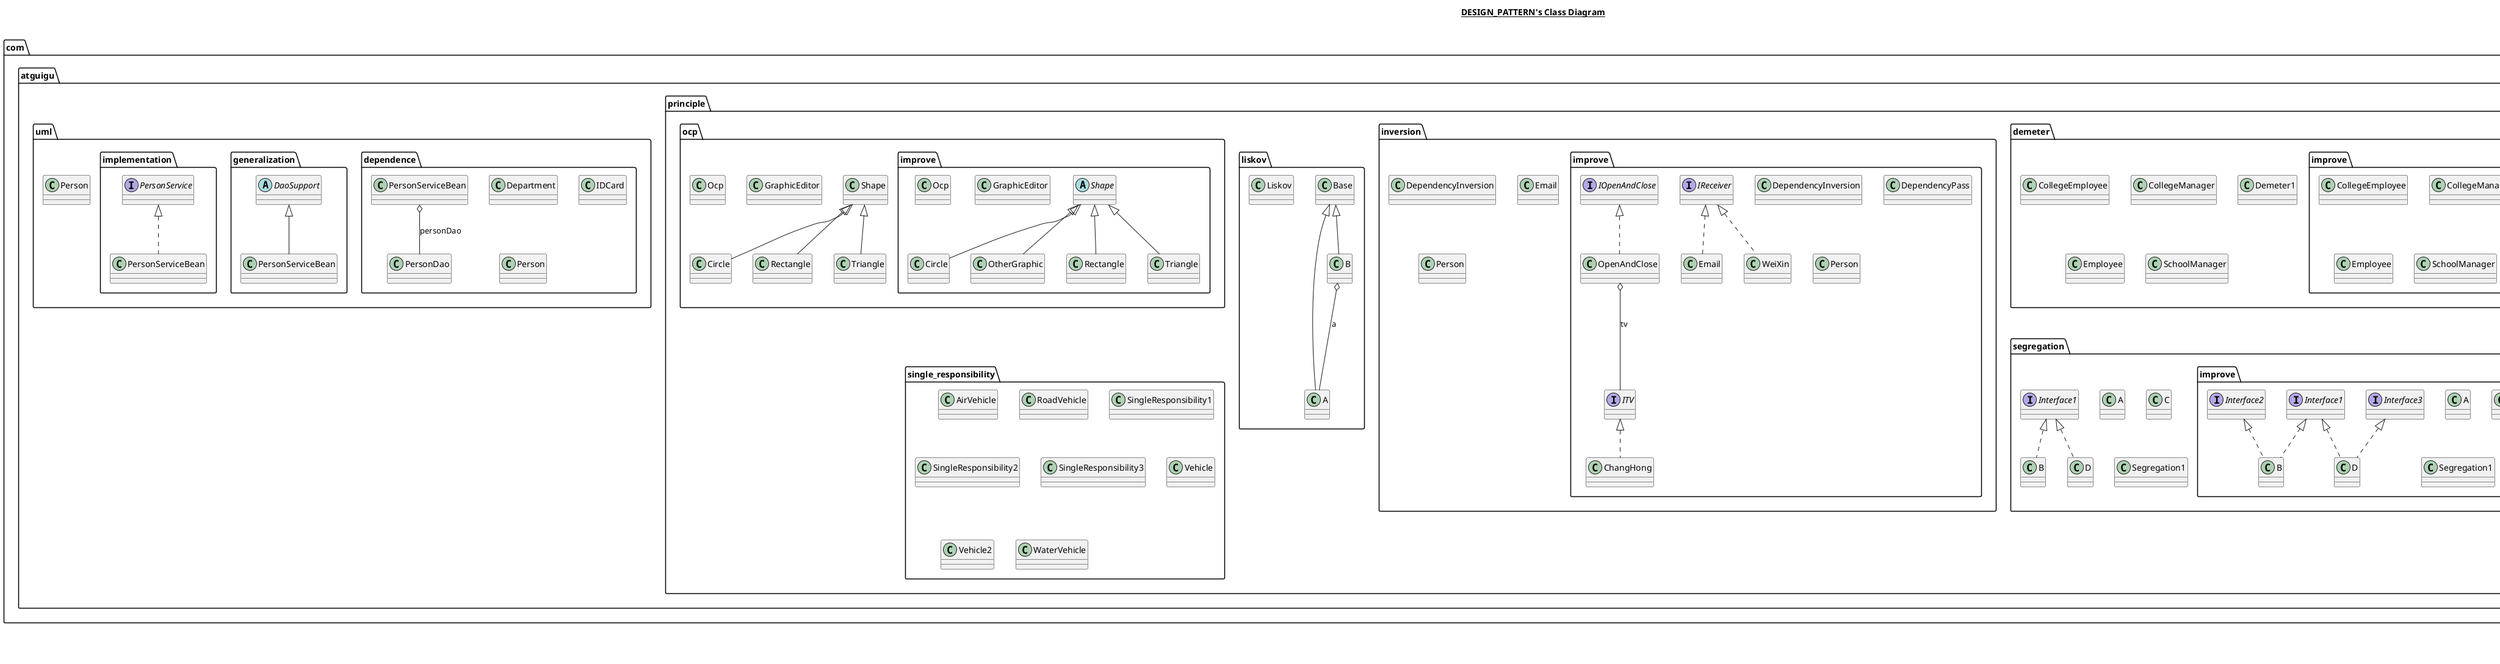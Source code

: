 @startuml

title __DESIGN_PATTERN's Class Diagram__\n

  namespace com.atguigu.principle.composite {
    class com.atguigu.principle.composite.A {
    }
  }
  

  namespace com.atguigu.principle.composite {
    class com.atguigu.principle.composite.B {
    }
  }
  

  namespace com.atguigu.principle.composite {
    namespace improve_aggregation {
      class com.atguigu.principle.composite.improve_aggregation.A {
      }
    }
  }
  

  namespace com.atguigu.principle.composite {
    namespace improve_aggregation {
      class com.atguigu.principle.composite.improve_aggregation.B {
      }
    }
  }
  

  namespace com.atguigu.principle.composite {
    namespace improve_composition {
      class com.atguigu.principle.composite.improve_composition.A {
      }
    }
  }
  

  namespace com.atguigu.principle.composite {
    namespace improve_composition {
      class com.atguigu.principle.composite.improve_composition.B {
      }
    }
  }
  

  namespace com.atguigu.principle.composite {
    namespace improve_dependency {
      class com.atguigu.principle.composite.improve_dependency.A {
      }
    }
  }
  

  namespace com.atguigu.principle.composite {
    namespace improve_dependency {
      class com.atguigu.principle.composite.improve_dependency.B {
      }
    }
  }
  

  namespace com.atguigu.principle.demeter {
    class com.atguigu.principle.demeter.CollegeEmployee {
    }
  }
  

  namespace com.atguigu.principle.demeter {
    class com.atguigu.principle.demeter.CollegeManager {
    }
  }
  

  namespace com.atguigu.principle.demeter {
    class com.atguigu.principle.demeter.Demeter1 {
    }
  }
  

  namespace com.atguigu.principle.demeter {
    class com.atguigu.principle.demeter.Employee {
    }
  }
  

  namespace com.atguigu.principle.demeter {
    class com.atguigu.principle.demeter.SchoolManager {
    }
  }
  

  namespace com.atguigu.principle.demeter {
    namespace improve {
      class com.atguigu.principle.demeter.improve.CollegeEmployee {
      }
    }
  }
  

  namespace com.atguigu.principle.demeter {
    namespace improve {
      class com.atguigu.principle.demeter.improve.CollegeManager {
      }
    }
  }
  

  namespace com.atguigu.principle.demeter {
    namespace improve {
      class com.atguigu.principle.demeter.improve.Demeter1 {
      }
    }
  }
  

  namespace com.atguigu.principle.demeter {
    namespace improve {
      class com.atguigu.principle.demeter.improve.Employee {
      }
    }
  }
  

  namespace com.atguigu.principle.demeter {
    namespace improve {
      class com.atguigu.principle.demeter.improve.SchoolManager {
      }
    }
  }
  

  namespace com.atguigu.principle.inversion {
    class com.atguigu.principle.inversion.DependencyInversion {
    }
  }
  

  namespace com.atguigu.principle.inversion {
    class com.atguigu.principle.inversion.Email {
    }
  }
  

  namespace com.atguigu.principle.inversion {
    class com.atguigu.principle.inversion.Person {
    }
  }
  

  namespace com.atguigu.principle.inversion {
    namespace improve {
      class com.atguigu.principle.inversion.improve.ChangHong {
      }
    }
  }
  

  namespace com.atguigu.principle.inversion {
    namespace improve {
      class com.atguigu.principle.inversion.improve.DependencyInversion {
      }
    }
  }
  

  namespace com.atguigu.principle.inversion {
    namespace improve {
      class com.atguigu.principle.inversion.improve.DependencyPass {
      }
    }
  }
  

  namespace com.atguigu.principle.inversion {
    namespace improve {
      class com.atguigu.principle.inversion.improve.Email {
      }
    }
  }
  

  namespace com.atguigu.principle.inversion {
    namespace improve {
      interface com.atguigu.principle.inversion.improve.IOpenAndClose {
      }
    }
  }
  

  namespace com.atguigu.principle.inversion {
    namespace improve {
      interface com.atguigu.principle.inversion.improve.IReceiver {
      }
    }
  }
  

  namespace com.atguigu.principle.inversion {
    namespace improve {
      interface com.atguigu.principle.inversion.improve.ITV {
      }
    }
  }
  

  namespace com.atguigu.principle.inversion {
    namespace improve {
      class com.atguigu.principle.inversion.improve.OpenAndClose {
      }
    }
  }
  

  namespace com.atguigu.principle.inversion {
    namespace improve {
      class com.atguigu.principle.inversion.improve.Person {
      }
    }
  }
  

  namespace com.atguigu.principle.inversion {
    namespace improve {
      class com.atguigu.principle.inversion.improve.WeiXin {
      }
    }
  }
  

  namespace com.atguigu.principle.liskov {
    class com.atguigu.principle.liskov.A {
    }
  }
  

  namespace com.atguigu.principle.liskov {
    class com.atguigu.principle.liskov.B {
    }
  }
  

  namespace com.atguigu.principle.liskov {
    class com.atguigu.principle.liskov.Base {
    }
  }
  

  namespace com.atguigu.principle.liskov {
    class com.atguigu.principle.liskov.Liskov {
    }
  }
  

  namespace com.atguigu.principle.ocp {
    class com.atguigu.principle.ocp.Circle {
    }
  }
  

  namespace com.atguigu.principle.ocp {
    class com.atguigu.principle.ocp.GraphicEditor {
    }
  }
  

  namespace com.atguigu.principle.ocp {
    class com.atguigu.principle.ocp.Ocp {
    }
  }
  

  namespace com.atguigu.principle.ocp {
    class com.atguigu.principle.ocp.Rectangle {
    }
  }
  

  namespace com.atguigu.principle.ocp {
    class com.atguigu.principle.ocp.Shape {
    }
  }
  

  namespace com.atguigu.principle.ocp {
    class com.atguigu.principle.ocp.Triangle {
    }
  }
  

  namespace com.atguigu.principle.ocp {
    namespace improve {
      class com.atguigu.principle.ocp.improve.Circle {
      }
    }
  }
  

  namespace com.atguigu.principle.ocp {
    namespace improve {
      class com.atguigu.principle.ocp.improve.GraphicEditor {
      }
    }
  }
  

  namespace com.atguigu.principle.ocp {
    namespace improve {
      class com.atguigu.principle.ocp.improve.Ocp {
      }
    }
  }
  

  namespace com.atguigu.principle.ocp {
    namespace improve {
      class com.atguigu.principle.ocp.improve.OtherGraphic {
      }
    }
  }
  

  namespace com.atguigu.principle.ocp {
    namespace improve {
      class com.atguigu.principle.ocp.improve.Rectangle {
      }
    }
  }
  

  namespace com.atguigu.principle.ocp {
    namespace improve {
      abstract class com.atguigu.principle.ocp.improve.Shape {
      }
    }
  }
  

  namespace com.atguigu.principle.ocp {
    namespace improve {
      class com.atguigu.principle.ocp.improve.Triangle {
      }
    }
  }
  

  namespace com.atguigu.principle.segregation {
    class com.atguigu.principle.segregation.A {
    }
  }
  

  namespace com.atguigu.principle.segregation {
    class com.atguigu.principle.segregation.B {
    }
  }
  

  namespace com.atguigu.principle.segregation {
    class com.atguigu.principle.segregation.C {
    }
  }
  

  namespace com.atguigu.principle.segregation {
    class com.atguigu.principle.segregation.D {
    }
  }
  

  namespace com.atguigu.principle.segregation {
    interface com.atguigu.principle.segregation.Interface1 {
    }
  }
  

  namespace com.atguigu.principle.segregation {
    class com.atguigu.principle.segregation.Segregation1 {
    }
  }
  

  namespace com.atguigu.principle.segregation {
    namespace improve {
      class com.atguigu.principle.segregation.improve.A {
      }
    }
  }
  

  namespace com.atguigu.principle.segregation {
    namespace improve {
      class com.atguigu.principle.segregation.improve.B {
      }
    }
  }
  

  namespace com.atguigu.principle.segregation {
    namespace improve {
      class com.atguigu.principle.segregation.improve.C {
      }
    }
  }
  

  namespace com.atguigu.principle.segregation {
    namespace improve {
      class com.atguigu.principle.segregation.improve.D {
      }
    }
  }
  

  namespace com.atguigu.principle.segregation {
    namespace improve {
      interface com.atguigu.principle.segregation.improve.Interface1 {
      }
    }
  }
  

  namespace com.atguigu.principle.segregation {
    namespace improve {
      interface com.atguigu.principle.segregation.improve.Interface2 {
      }
    }
  }
  

  namespace com.atguigu.principle.segregation {
    namespace improve {
      interface com.atguigu.principle.segregation.improve.Interface3 {
      }
    }
  }
  

  namespace com.atguigu.principle.segregation {
    namespace improve {
      class com.atguigu.principle.segregation.improve.Segregation1 {
      }
    }
  }
  

  namespace com.atguigu.principle.single_responsibility {
    class com.atguigu.principle.single_responsibility.AirVehicle {
    }
  }
  

  namespace com.atguigu.principle.single_responsibility {
    class com.atguigu.principle.single_responsibility.RoadVehicle {
    }
  }
  

  namespace com.atguigu.principle.single_responsibility {
    class com.atguigu.principle.single_responsibility.SingleResponsibility1 {
    }
  }
  

  namespace com.atguigu.principle.single_responsibility {
    class com.atguigu.principle.single_responsibility.SingleResponsibility2 {
    }
  }
  

  namespace com.atguigu.principle.single_responsibility {
    class com.atguigu.principle.single_responsibility.SingleResponsibility3 {
    }
  }
  

  namespace com.atguigu.principle.single_responsibility {
    class com.atguigu.principle.single_responsibility.Vehicle {
    }
  }
  

  namespace com.atguigu.principle.single_responsibility {
    class com.atguigu.principle.single_responsibility.Vehicle2 {
    }
  }
  

  namespace com.atguigu.principle.single_responsibility {
    class com.atguigu.principle.single_responsibility.WaterVehicle {
    }
  }
  

  namespace com.atguigu.uml {
    class com.atguigu.uml.Person {
    }
  }
  

  namespace com.atguigu.uml {
    namespace dependence {
      class com.atguigu.uml.dependence.Department {
      }
    }
  }
  

  namespace com.atguigu.uml {
    namespace dependence {
      class com.atguigu.uml.dependence.IDCard {
      }
    }
  }
  

  namespace com.atguigu.uml {
    namespace dependence {
      class com.atguigu.uml.dependence.Person {
      }
    }
  }
  

  namespace com.atguigu.uml {
    namespace dependence {
      class com.atguigu.uml.dependence.PersonDao {
      }
    }
  }
  

  namespace com.atguigu.uml {
    namespace dependence {
      class com.atguigu.uml.dependence.PersonServiceBean {
      }
    }
  }
  

  namespace com.atguigu.uml {
    namespace generalization {
      abstract class com.atguigu.uml.generalization.DaoSupport {
      }
    }
  }
  

  namespace com.atguigu.uml {
    namespace generalization {
      class com.atguigu.uml.generalization.PersonServiceBean {
      }
    }
  }
  

  namespace com.atguigu.uml {
    namespace implementation {
      interface com.atguigu.uml.implementation.PersonService {
      }
    }
  }
  

  namespace com.atguigu.uml {
    namespace implementation {
      class com.atguigu.uml.implementation.PersonServiceBean {
      }
    }
  }
  

  com.atguigu.principle.composite.B -up-|> com.atguigu.principle.composite.A
  com.atguigu.principle.composite.improve_aggregation.B o-- com.atguigu.principle.composite.improve_aggregation.A : a
  com.atguigu.principle.composite.improve_composition.B o-- com.atguigu.principle.composite.improve_composition.A : a
  com.atguigu.principle.inversion.improve.ChangHong .up.|> com.atguigu.principle.inversion.improve.ITV
  com.atguigu.principle.inversion.improve.Email .up.|> com.atguigu.principle.inversion.improve.IReceiver
  com.atguigu.principle.inversion.improve.OpenAndClose .up.|> com.atguigu.principle.inversion.improve.IOpenAndClose
  com.atguigu.principle.inversion.improve.OpenAndClose o-- com.atguigu.principle.inversion.improve.ITV : tv
  com.atguigu.principle.inversion.improve.WeiXin .up.|> com.atguigu.principle.inversion.improve.IReceiver
  com.atguigu.principle.liskov.A -up-|> com.atguigu.principle.liskov.Base
  com.atguigu.principle.liskov.B -up-|> com.atguigu.principle.liskov.Base
  com.atguigu.principle.liskov.B o-- com.atguigu.principle.liskov.A : a
  com.atguigu.principle.ocp.Circle -up-|> com.atguigu.principle.ocp.Shape
  com.atguigu.principle.ocp.Rectangle -up-|> com.atguigu.principle.ocp.Shape
  com.atguigu.principle.ocp.Triangle -up-|> com.atguigu.principle.ocp.Shape
  com.atguigu.principle.ocp.improve.Circle -up-|> com.atguigu.principle.ocp.improve.Shape
  com.atguigu.principle.ocp.improve.OtherGraphic -up-|> com.atguigu.principle.ocp.improve.Shape
  com.atguigu.principle.ocp.improve.Rectangle -up-|> com.atguigu.principle.ocp.improve.Shape
  com.atguigu.principle.ocp.improve.Triangle -up-|> com.atguigu.principle.ocp.improve.Shape
  com.atguigu.principle.segregation.B .up.|> com.atguigu.principle.segregation.Interface1
  com.atguigu.principle.segregation.D .up.|> com.atguigu.principle.segregation.Interface1
  com.atguigu.principle.segregation.improve.B .up.|> com.atguigu.principle.segregation.improve.Interface1
  com.atguigu.principle.segregation.improve.B .up.|> com.atguigu.principle.segregation.improve.Interface2
  com.atguigu.principle.segregation.improve.D .up.|> com.atguigu.principle.segregation.improve.Interface1
  com.atguigu.principle.segregation.improve.D .up.|> com.atguigu.principle.segregation.improve.Interface3
  com.atguigu.uml.dependence.PersonServiceBean o-- com.atguigu.uml.dependence.PersonDao : personDao
  com.atguigu.uml.generalization.PersonServiceBean -up-|> com.atguigu.uml.generalization.DaoSupport
  com.atguigu.uml.implementation.PersonServiceBean .up.|> com.atguigu.uml.implementation.PersonService


right footer


PlantUML diagram generated by SketchIt! (https://bitbucket.org/pmesmeur/sketch.it)
For more information about this tool, please contact philippe.mesmeur@gmail.com
endfooter

@enduml
